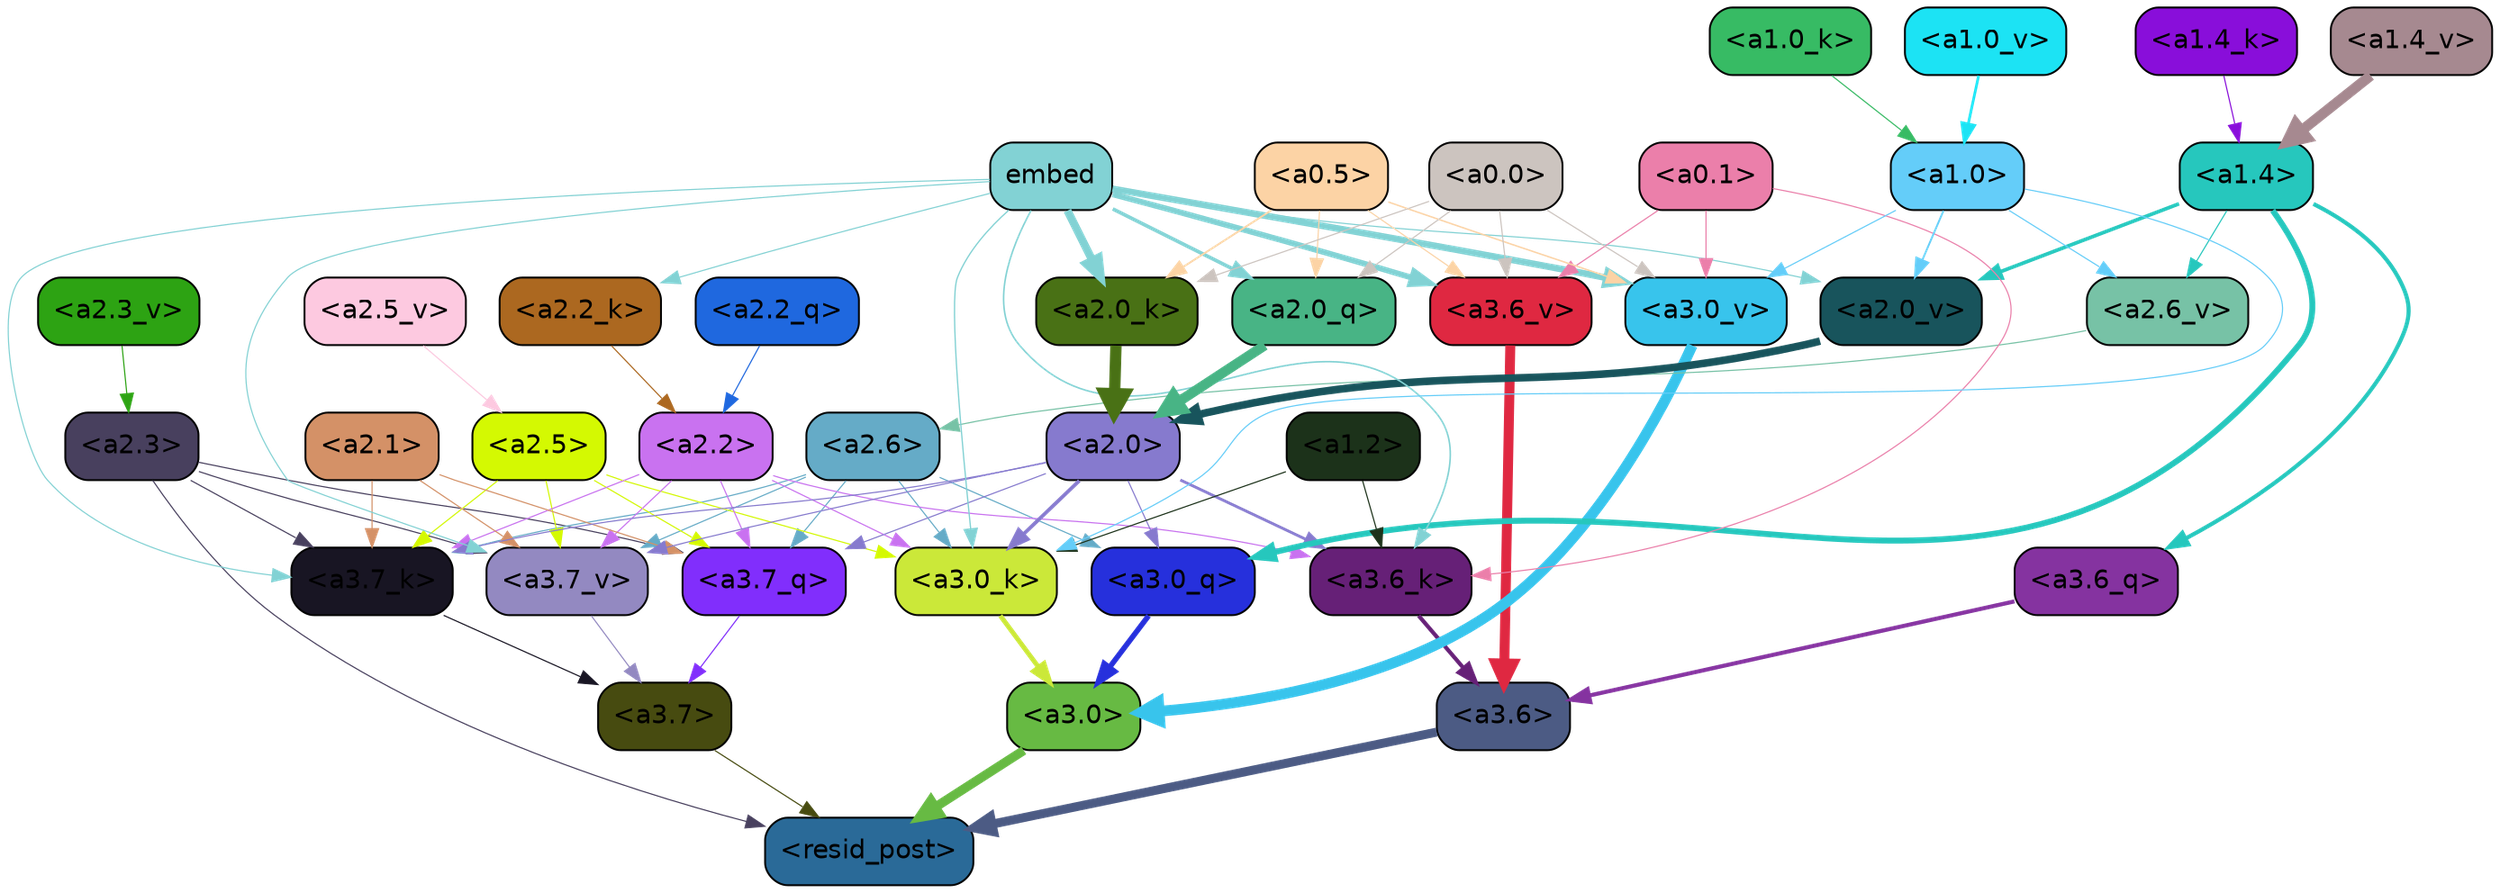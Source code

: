 strict digraph "" {
	graph [bgcolor=transparent,
		layout=dot,
		overlap=false,
		splines=true
	];
	"<a3.7>"	[color=black,
		fillcolor="#474b10",
		fontname=Helvetica,
		shape=box,
		style="filled, rounded"];
	"<resid_post>"	[color=black,
		fillcolor="#2a6a98",
		fontname=Helvetica,
		shape=box,
		style="filled, rounded"];
	"<a3.7>" -> "<resid_post>"	[color="#474b10",
		penwidth=0.6];
	"<a3.6>"	[color=black,
		fillcolor="#4c5b84",
		fontname=Helvetica,
		shape=box,
		style="filled, rounded"];
	"<a3.6>" -> "<resid_post>"	[color="#4c5b84",
		penwidth=4.7534414529800415];
	"<a3.0>"	[color=black,
		fillcolor="#67ba43",
		fontname=Helvetica,
		shape=box,
		style="filled, rounded"];
	"<a3.0>" -> "<resid_post>"	[color="#67ba43",
		penwidth=4.898576855659485];
	"<a2.3>"	[color=black,
		fillcolor="#48405e",
		fontname=Helvetica,
		shape=box,
		style="filled, rounded"];
	"<a2.3>" -> "<resid_post>"	[color="#48405e",
		penwidth=0.6];
	"<a3.7_q>"	[color=black,
		fillcolor="#812efc",
		fontname=Helvetica,
		shape=box,
		style="filled, rounded"];
	"<a2.3>" -> "<a3.7_q>"	[color="#48405e",
		penwidth=0.6];
	"<a3.7_k>"	[color=black,
		fillcolor="#181523",
		fontname=Helvetica,
		shape=box,
		style="filled, rounded"];
	"<a2.3>" -> "<a3.7_k>"	[color="#48405e",
		penwidth=0.6];
	"<a3.7_v>"	[color=black,
		fillcolor="#9389c1",
		fontname=Helvetica,
		shape=box,
		style="filled, rounded"];
	"<a2.3>" -> "<a3.7_v>"	[color="#48405e",
		penwidth=0.6];
	"<a3.7_q>" -> "<a3.7>"	[color="#812efc",
		penwidth=0.6];
	"<a3.6_q>"	[color=black,
		fillcolor="#8533a0",
		fontname=Helvetica,
		shape=box,
		style="filled, rounded"];
	"<a3.6_q>" -> "<a3.6>"	[color="#8533a0",
		penwidth=2.160832464694977];
	"<a3.0_q>"	[color=black,
		fillcolor="#2630dc",
		fontname=Helvetica,
		shape=box,
		style="filled, rounded"];
	"<a3.0_q>" -> "<a3.0>"	[color="#2630dc",
		penwidth=2.870753765106201];
	"<a3.7_k>" -> "<a3.7>"	[color="#181523",
		penwidth=0.6];
	"<a3.6_k>"	[color=black,
		fillcolor="#662077",
		fontname=Helvetica,
		shape=box,
		style="filled, rounded"];
	"<a3.6_k>" -> "<a3.6>"	[color="#662077",
		penwidth=2.13908451795578];
	"<a3.0_k>"	[color=black,
		fillcolor="#cbe839",
		fontname=Helvetica,
		shape=box,
		style="filled, rounded"];
	"<a3.0_k>" -> "<a3.0>"	[color="#cbe839",
		penwidth=2.520303964614868];
	"<a3.7_v>" -> "<a3.7>"	[color="#9389c1",
		penwidth=0.6];
	"<a3.6_v>"	[color=black,
		fillcolor="#df2841",
		fontname=Helvetica,
		shape=box,
		style="filled, rounded"];
	"<a3.6_v>" -> "<a3.6>"	[color="#df2841",
		penwidth=5.297133803367615];
	"<a3.0_v>"	[color=black,
		fillcolor="#38c4ec",
		fontname=Helvetica,
		shape=box,
		style="filled, rounded"];
	"<a3.0_v>" -> "<a3.0>"	[color="#38c4ec",
		penwidth=5.680712580680847];
	"<a2.6>"	[color=black,
		fillcolor="#65abc7",
		fontname=Helvetica,
		shape=box,
		style="filled, rounded"];
	"<a2.6>" -> "<a3.7_q>"	[color="#65abc7",
		penwidth=0.6];
	"<a2.6>" -> "<a3.0_q>"	[color="#65abc7",
		penwidth=0.6];
	"<a2.6>" -> "<a3.7_k>"	[color="#65abc7",
		penwidth=0.6];
	"<a2.6>" -> "<a3.0_k>"	[color="#65abc7",
		penwidth=0.6];
	"<a2.6>" -> "<a3.7_v>"	[color="#65abc7",
		penwidth=0.6];
	"<a2.5>"	[color=black,
		fillcolor="#d4f902",
		fontname=Helvetica,
		shape=box,
		style="filled, rounded"];
	"<a2.5>" -> "<a3.7_q>"	[color="#d4f902",
		penwidth=0.6];
	"<a2.5>" -> "<a3.7_k>"	[color="#d4f902",
		penwidth=0.6];
	"<a2.5>" -> "<a3.0_k>"	[color="#d4f902",
		penwidth=0.6];
	"<a2.5>" -> "<a3.7_v>"	[color="#d4f902",
		penwidth=0.6];
	"<a2.2>"	[color=black,
		fillcolor="#c972f0",
		fontname=Helvetica,
		shape=box,
		style="filled, rounded"];
	"<a2.2>" -> "<a3.7_q>"	[color="#c972f0",
		penwidth=0.6];
	"<a2.2>" -> "<a3.7_k>"	[color="#c972f0",
		penwidth=0.6];
	"<a2.2>" -> "<a3.6_k>"	[color="#c972f0",
		penwidth=0.6];
	"<a2.2>" -> "<a3.0_k>"	[color="#c972f0",
		penwidth=0.6];
	"<a2.2>" -> "<a3.7_v>"	[color="#c972f0",
		penwidth=0.6];
	"<a2.1>"	[color=black,
		fillcolor="#d49167",
		fontname=Helvetica,
		shape=box,
		style="filled, rounded"];
	"<a2.1>" -> "<a3.7_q>"	[color="#d49167",
		penwidth=0.6];
	"<a2.1>" -> "<a3.7_k>"	[color="#d49167",
		penwidth=0.6];
	"<a2.1>" -> "<a3.7_v>"	[color="#d49167",
		penwidth=0.6];
	"<a2.0>"	[color=black,
		fillcolor="#867ace",
		fontname=Helvetica,
		shape=box,
		style="filled, rounded"];
	"<a2.0>" -> "<a3.7_q>"	[color="#867ace",
		penwidth=0.6];
	"<a2.0>" -> "<a3.0_q>"	[color="#867ace",
		penwidth=0.6];
	"<a2.0>" -> "<a3.7_k>"	[color="#867ace",
		penwidth=0.6];
	"<a2.0>" -> "<a3.6_k>"	[color="#867ace",
		penwidth=1.4807794839143753];
	"<a2.0>" -> "<a3.0_k>"	[color="#867ace",
		penwidth=1.9436544477939606];
	"<a2.0>" -> "<a3.7_v>"	[color="#867ace",
		penwidth=0.6];
	"<a1.4>"	[color=black,
		fillcolor="#26c7bd",
		fontname=Helvetica,
		shape=box,
		style="filled, rounded"];
	"<a1.4>" -> "<a3.6_q>"	[color="#26c7bd",
		penwidth=2.1635248363018036];
	"<a1.4>" -> "<a3.0_q>"	[color="#26c7bd",
		penwidth=3.1362746953964233];
	"<a2.6_v>"	[color=black,
		fillcolor="#77c2a6",
		fontname=Helvetica,
		shape=box,
		style="filled, rounded"];
	"<a1.4>" -> "<a2.6_v>"	[color="#26c7bd",
		penwidth=0.6];
	"<a2.0_v>"	[color=black,
		fillcolor="#18545c",
		fontname=Helvetica,
		shape=box,
		style="filled, rounded"];
	"<a1.4>" -> "<a2.0_v>"	[color="#26c7bd",
		penwidth=1.9271827340126038];
	embed	[color=black,
		fillcolor="#82d2d4",
		fontname=Helvetica,
		shape=box,
		style="filled, rounded"];
	embed -> "<a3.7_k>"	[color="#82d2d4",
		penwidth=0.6];
	embed -> "<a3.6_k>"	[color="#82d2d4",
		penwidth=0.8202246725559235];
	embed -> "<a3.0_k>"	[color="#82d2d4",
		penwidth=0.6771316379308701];
	embed -> "<a3.7_v>"	[color="#82d2d4",
		penwidth=0.6];
	embed -> "<a3.6_v>"	[color="#82d2d4",
		penwidth=3.067279100418091];
	embed -> "<a3.0_v>"	[color="#82d2d4",
		penwidth=3.5202720761299133];
	"<a2.0_q>"	[color=black,
		fillcolor="#48b485",
		fontname=Helvetica,
		shape=box,
		style="filled, rounded"];
	embed -> "<a2.0_q>"	[color="#82d2d4",
		penwidth=1.9194039106369019];
	"<a2.2_k>"	[color=black,
		fillcolor="#ac6820",
		fontname=Helvetica,
		shape=box,
		style="filled, rounded"];
	embed -> "<a2.2_k>"	[color="#82d2d4",
		penwidth=0.6];
	"<a2.0_k>"	[color=black,
		fillcolor="#497115",
		fontname=Helvetica,
		shape=box,
		style="filled, rounded"];
	embed -> "<a2.0_k>"	[color="#82d2d4",
		penwidth=4.28515887260437];
	embed -> "<a2.0_v>"	[color="#82d2d4",
		penwidth=0.6];
	"<a1.2>"	[color=black,
		fillcolor="#1c321a",
		fontname=Helvetica,
		shape=box,
		style="filled, rounded"];
	"<a1.2>" -> "<a3.6_k>"	[color="#1c321a",
		penwidth=0.6];
	"<a1.2>" -> "<a3.0_k>"	[color="#1c321a",
		penwidth=0.6];
	"<a0.1>"	[color=black,
		fillcolor="#eb7faa",
		fontname=Helvetica,
		shape=box,
		style="filled, rounded"];
	"<a0.1>" -> "<a3.6_k>"	[color="#eb7faa",
		penwidth=0.6];
	"<a0.1>" -> "<a3.6_v>"	[color="#eb7faa",
		penwidth=0.6];
	"<a0.1>" -> "<a3.0_v>"	[color="#eb7faa",
		penwidth=0.6];
	"<a1.0>"	[color=black,
		fillcolor="#64cdf9",
		fontname=Helvetica,
		shape=box,
		style="filled, rounded"];
	"<a1.0>" -> "<a3.0_k>"	[color="#64cdf9",
		penwidth=0.6];
	"<a1.0>" -> "<a3.0_v>"	[color="#64cdf9",
		penwidth=0.6];
	"<a1.0>" -> "<a2.6_v>"	[color="#64cdf9",
		penwidth=0.6];
	"<a1.0>" -> "<a2.0_v>"	[color="#64cdf9",
		penwidth=0.9754131138324738];
	"<a0.5>"	[color=black,
		fillcolor="#fcd3a5",
		fontname=Helvetica,
		shape=box,
		style="filled, rounded"];
	"<a0.5>" -> "<a3.6_v>"	[color="#fcd3a5",
		penwidth=0.6];
	"<a0.5>" -> "<a3.0_v>"	[color="#fcd3a5",
		penwidth=0.764040544629097];
	"<a0.5>" -> "<a2.0_q>"	[color="#fcd3a5",
		penwidth=0.6];
	"<a0.5>" -> "<a2.0_k>"	[color="#fcd3a5",
		penwidth=0.9763890504837036];
	"<a0.0>"	[color=black,
		fillcolor="#ccc4bf",
		fontname=Helvetica,
		shape=box,
		style="filled, rounded"];
	"<a0.0>" -> "<a3.6_v>"	[color="#ccc4bf",
		penwidth=0.6];
	"<a0.0>" -> "<a3.0_v>"	[color="#ccc4bf",
		penwidth=0.6];
	"<a0.0>" -> "<a2.0_q>"	[color="#ccc4bf",
		penwidth=0.6];
	"<a0.0>" -> "<a2.0_k>"	[color="#ccc4bf",
		penwidth=0.6];
	"<a2.2_q>"	[color=black,
		fillcolor="#1f68df",
		fontname=Helvetica,
		shape=box,
		style="filled, rounded"];
	"<a2.2_q>" -> "<a2.2>"	[color="#1f68df",
		penwidth=0.6];
	"<a2.0_q>" -> "<a2.0>"	[color="#48b485",
		penwidth=5.313405752182007];
	"<a2.2_k>" -> "<a2.2>"	[color="#ac6820",
		penwidth=0.6];
	"<a2.0_k>" -> "<a2.0>"	[color="#497115",
		penwidth=6.029795527458191];
	"<a2.6_v>" -> "<a2.6>"	[color="#77c2a6",
		penwidth=0.6];
	"<a2.5_v>"	[color=black,
		fillcolor="#fdc9e0",
		fontname=Helvetica,
		shape=box,
		style="filled, rounded"];
	"<a2.5_v>" -> "<a2.5>"	[color="#fdc9e0",
		penwidth=0.6];
	"<a2.3_v>"	[color=black,
		fillcolor="#2da313",
		fontname=Helvetica,
		shape=box,
		style="filled, rounded"];
	"<a2.3_v>" -> "<a2.3>"	[color="#2da313",
		penwidth=0.6];
	"<a2.0_v>" -> "<a2.0>"	[color="#18545c",
		penwidth=4.041402816772461];
	"<a1.4_k>"	[color=black,
		fillcolor="#890eda",
		fontname=Helvetica,
		shape=box,
		style="filled, rounded"];
	"<a1.4_k>" -> "<a1.4>"	[color="#890eda",
		penwidth=0.6];
	"<a1.0_k>"	[color=black,
		fillcolor="#37bb64",
		fontname=Helvetica,
		shape=box,
		style="filled, rounded"];
	"<a1.0_k>" -> "<a1.0>"	[color="#37bb64",
		penwidth=0.6];
	"<a1.4_v>"	[color=black,
		fillcolor="#a68990",
		fontname=Helvetica,
		shape=box,
		style="filled, rounded"];
	"<a1.4_v>" -> "<a1.4>"	[color="#a68990",
		penwidth=5.515027642250061];
	"<a1.0_v>"	[color=black,
		fillcolor="#1ce3f4",
		fontname=Helvetica,
		shape=box,
		style="filled, rounded"];
	"<a1.0_v>" -> "<a1.0>"	[color="#1ce3f4",
		penwidth=1.4252789914608002];
}
